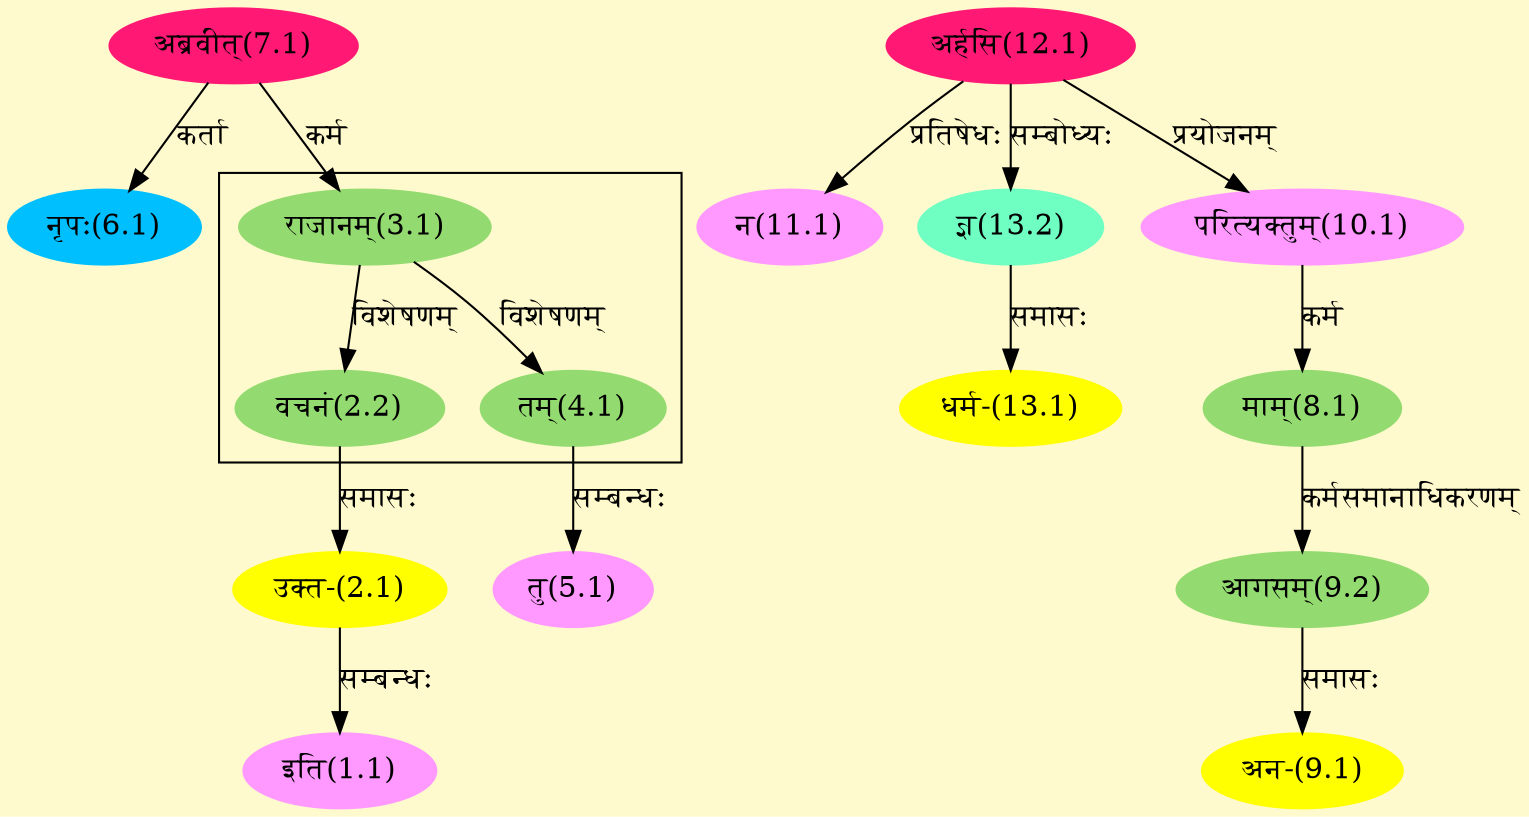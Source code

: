 digraph G{
rankdir=BT;
 compound=true;
 bgcolor="lemonchiffon1";

subgraph cluster_1{
Node2_2 [style=filled, color="#93DB70" label = "वचनं(2.2)"]
Node3_1 [style=filled, color="#93DB70" label = "राजानम्(3.1)"]
Node4_1 [style=filled, color="#93DB70" label = "तम्(4.1)"]

}
Node1_1 [style=filled, color="#FF99FF" label = "इति(1.1)"]
Node2_1 [style=filled, color="#FFFF00" label = "उक्त-(2.1)"]
Node2_2 [style=filled, color="#93DB70" label = "वचनं(2.2)"]
Node3_1 [style=filled, color="#93DB70" label = "राजानम्(3.1)"]
Node7_1 [style=filled, color="#FF1975" label = "अब्रवीत्(7.1)"]
Node5_1 [style=filled, color="#FF99FF" label = "तु(5.1)"]
Node4_1 [style=filled, color="#93DB70" label = "तम्(4.1)"]
Node6_1 [style=filled, color="#00BFFF" label = "नृपः(6.1)"]
Node [style=filled, color="" label = "()"]
Node8_1 [style=filled, color="#93DB70" label = "माम्(8.1)"]
Node10_1 [style=filled, color="#FF99FF" label = "परित्यक्तुम्(10.1)"]
Node9_1 [style=filled, color="#FFFF00" label = "अन-(9.1)"]
Node9_2 [style=filled, color="#93DB70" label = "आगसम्(9.2)"]
Node12_1 [style=filled, color="#FF1975" label = "अर्हसि(12.1)"]
Node11_1 [style=filled, color="#FF99FF" label = "न(11.1)"]
Node13_1 [style=filled, color="#FFFF00" label = "धर्म-(13.1)"]
Node13_2 [style=filled, color="#6FFFC3" label = "ज्ञ(13.2)"]
/* Start of Relations section */

Node1_1 -> Node2_1 [  label="सम्बन्धः"  dir="back" ]
Node2_1 -> Node2_2 [  label="समासः"  dir="back" ]
Node2_2 -> Node3_1 [  label="विशेषणम्"  dir="back" ]
Node3_1 -> Node7_1 [  label="कर्म"  dir="back" ]
Node4_1 -> Node3_1 [  label="विशेषणम्"  dir="back" ]
Node5_1 -> Node4_1 [  label="सम्बन्धः"  dir="back" ]
Node6_1 -> Node7_1 [  label="कर्ता"  dir="back" ]
Node8_1 -> Node10_1 [  label="कर्म"  dir="back" ]
Node9_1 -> Node9_2 [  label="समासः"  dir="back" ]
Node9_2 -> Node8_1 [  label="कर्मसमानाधिकरणम्"  dir="back" ]
Node10_1 -> Node12_1 [  label="प्रयोजनम्"  dir="back" ]
Node11_1 -> Node12_1 [  label="प्रतिषेधः"  dir="back" ]
Node13_1 -> Node13_2 [  label="समासः"  dir="back" ]
Node13_2 -> Node12_1 [  label="सम्बोध्यः"  dir="back" ]
}
